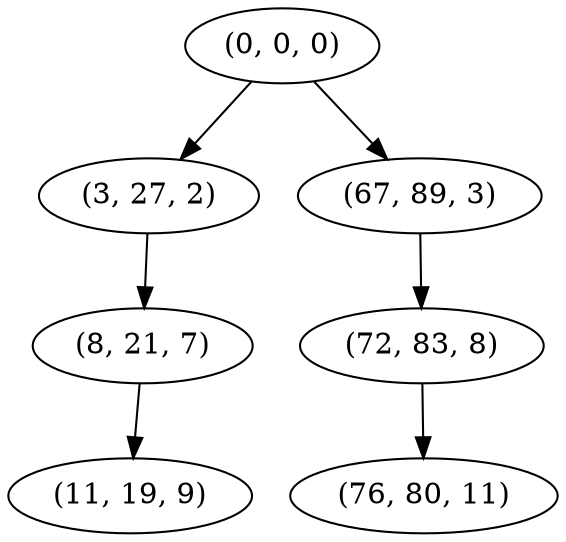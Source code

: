 digraph tree {
    "(0, 0, 0)";
    "(3, 27, 2)";
    "(8, 21, 7)";
    "(11, 19, 9)";
    "(67, 89, 3)";
    "(72, 83, 8)";
    "(76, 80, 11)";
    "(0, 0, 0)" -> "(3, 27, 2)";
    "(0, 0, 0)" -> "(67, 89, 3)";
    "(3, 27, 2)" -> "(8, 21, 7)";
    "(8, 21, 7)" -> "(11, 19, 9)";
    "(67, 89, 3)" -> "(72, 83, 8)";
    "(72, 83, 8)" -> "(76, 80, 11)";
}
